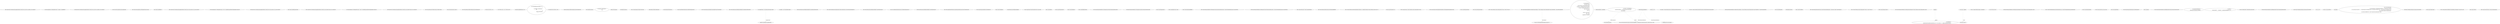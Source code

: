digraph  {
n0 [cluster="Nancy.Tests.Unit.Hosting.NancyApplicationFixture.Should_return_null_for_an_unknown_view_extension()", label="Entry Nancy.Tests.Unit.Hosting.NancyApplicationFixture.Should_return_null_for_an_unknown_view_extension()", span="9-9"];
n1 [cluster="Nancy.Tests.Unit.Hosting.NancyApplicationFixture.Should_return_null_for_an_unknown_view_extension()", label="new NancyApplication().GetTemplateProcessor(''.unknown'').ShouldBeNull()", span="11-11"];
n2 [cluster="Nancy.Tests.Unit.Hosting.NancyApplicationFixture.Should_return_null_for_an_unknown_view_extension()", label="Exit Nancy.Tests.Unit.Hosting.NancyApplicationFixture.Should_return_null_for_an_unknown_view_extension()", span="9-9"];
n3 [cluster="Nancy.NancyApplication.NancyApplication()", label="Entry Nancy.NancyApplication.NancyApplication()", span="12-12"];
n4 [cluster="Nancy.NancyApplication.GetTemplateProcessor(string)", label="Entry Nancy.NancyApplication.GetTemplateProcessor(string)", span="17-17"];
n5 [cluster="object.ShouldBeNull()", label="Entry object.ShouldBeNull()", span="80-80"];
n6 [cluster="Nancy.Tests.Unit.Hosting.NancyApplicationFixture.Should_return_the_processor_for_a_given_extension()", label="Entry Nancy.Tests.Unit.Hosting.NancyApplicationFixture.Should_return_the_processor_for_a_given_extension()", span="16-16"];
n7 [cluster="Nancy.Tests.Unit.Hosting.NancyApplicationFixture.Should_return_the_processor_for_a_given_extension()", label="new NancyApplication().GetTemplateProcessor(''.leto2'').ShouldBeSameAs(FakeViewEngineRegistry.Executor)", span="18-18"];
n8 [cluster="Nancy.Tests.Unit.Hosting.NancyApplicationFixture.Should_return_the_processor_for_a_given_extension()", label="Exit Nancy.Tests.Unit.Hosting.NancyApplicationFixture.Should_return_the_processor_for_a_given_extension()", span="16-16"];
n9 [cluster="object.ShouldBeSameAs(object)", label="Entry object.ShouldBeSameAs(object)", span="75-75"];
n10 [cluster="Nancy.Tests.Unit.Hosting.NancyApplicationFixture.Should_be_case_intensitive_about_view_extensions()", label="Entry Nancy.Tests.Unit.Hosting.NancyApplicationFixture.Should_be_case_intensitive_about_view_extensions()", span="22-22"];
n11 [cluster="Nancy.Tests.Unit.Hosting.NancyApplicationFixture.Should_be_case_intensitive_about_view_extensions()", label="new NancyApplication().GetTemplateProcessor(''.LetO2'').ShouldBeSameAs(FakeViewEngineRegistry.Executor)", span="24-24"];
n12 [cluster="Nancy.Tests.Unit.Hosting.NancyApplicationFixture.Should_be_case_intensitive_about_view_extensions()", label="Exit Nancy.Tests.Unit.Hosting.NancyApplicationFixture.Should_be_case_intensitive_about_view_extensions()", span="22-22"];
m0_8 [cluster="Nancy.Hosting.Self.UrlReservations.UrlReservations()", file="HostConfiguration.cs", label="Entry Nancy.Hosting.Self.UrlReservations.UrlReservations()", span="15-15"];
m0_13 [cluster="string.Format(string, object)", file="HostConfiguration.cs", label="Entry string.Format(string, object)", span="0-0"];
m0_0 [cluster="Nancy.Hosting.Self.HostConfiguration.HostConfiguration()", file="HostConfiguration.cs", label="Entry Nancy.Hosting.Self.HostConfiguration.HostConfiguration()", span="93-93"];
m0_1 [cluster="Nancy.Hosting.Self.HostConfiguration.HostConfiguration()", file="HostConfiguration.cs", label="this.RewriteLocalhost = true", span="95-95"];
m0_2 [cluster="Nancy.Hosting.Self.HostConfiguration.HostConfiguration()", file="HostConfiguration.cs", label="this.UrlReservations = new UrlReservations()", span="96-96"];
m0_3 [cluster="Nancy.Hosting.Self.HostConfiguration.HostConfiguration()", file="HostConfiguration.cs", label="this.AllowChunkedEncoding = true", span="97-97"];
m0_4 [cluster="Nancy.Hosting.Self.HostConfiguration.HostConfiguration()", file="HostConfiguration.cs", label="this.UnhandledExceptionCallback = e =>\r\n                {\r\n                    var message = string.Format(''---\n{0}\n---\n'', e);\r\n                    Debug.Write(message);\r\n                }", span="98-102"];
m0_5 [cluster="Nancy.Hosting.Self.HostConfiguration.HostConfiguration()", file="HostConfiguration.cs", label="this.EnableClientCertificates = false", span="103-103"];
m0_7 [cluster="Nancy.Hosting.Self.HostConfiguration.HostConfiguration()", file="HostConfiguration.cs", label="Exit Nancy.Hosting.Self.HostConfiguration.HostConfiguration()", span="93-93"];
m0_9 [cluster="lambda expression", file="HostConfiguration.cs", label="Entry lambda expression", span="98-102"];
m0_10 [cluster="lambda expression", file="HostConfiguration.cs", label="var message = string.Format(''---\n{0}\n---\n'', e)", span="100-100"];
m0_11 [cluster="lambda expression", file="HostConfiguration.cs", label="Debug.Write(message)", span="101-101"];
m0_12 [cluster="lambda expression", file="HostConfiguration.cs", label="Exit lambda expression", span="98-102"];
m0_14 [cluster="System.Diagnostics.Debug.Write(string)", file="HostConfiguration.cs", label="Entry System.Diagnostics.Debug.Write(string)", span="0-0"];
m0_15 [file="HostConfiguration.cs", label="Nancy.Hosting.Self.HostConfiguration", span=""];
m1_9 [cluster="HttpContextWrapper.cstr", file="NancyHost.cs", label="Entry HttpContextWrapper.cstr", span=""];
m1_15 [cluster="Nancy.DefaultModuleActivator.DefaultModuleActivator()", file="NancyHost.cs", label="Entry Nancy.DefaultModuleActivator.DefaultModuleActivator()", span="4-4"];
m1_10 [cluster="Nancy.Hosting.NancyHandler.NancyHandler(Nancy.INancyEngine)", file="NancyHost.cs", label="Entry Nancy.Hosting.NancyHandler.NancyHandler(Nancy.INancyEngine)", span="9-9"];
m1_0 [cluster="Nancy.Hosting.NancyHttpRequestHandler.ProcessRequest(HttpContext)", file="NancyHost.cs", label="Entry Nancy.Hosting.NancyHttpRequestHandler.ProcessRequest(HttpContext)", span="12-12"];
m1_2 [cluster="Nancy.Hosting.NancyHttpRequestHandler.ProcessRequest(HttpContext)", file="NancyHost.cs", label="var wrappedContext = new HttpContextWrapper(context)", span="18-18"];
m1_3 [cluster="Nancy.Hosting.NancyHttpRequestHandler.ProcessRequest(HttpContext)", file="NancyHost.cs", label="var handler = new NancyHandler(engine)", span="19-19"];
m1_4 [cluster="Nancy.Hosting.NancyHttpRequestHandler.ProcessRequest(HttpContext)", file="NancyHost.cs", label="handler.ProcessRequest(wrappedContext)", span="20-20"];
m1_5 [cluster="Nancy.Hosting.NancyHttpRequestHandler.ProcessRequest(HttpContext)", file="NancyHost.cs", label="Exit Nancy.Hosting.NancyHttpRequestHandler.ProcessRequest(HttpContext)", span="12-12"];
m1_6 [cluster="Nancy.NancyEngine.NancyEngine(Nancy.INancyModuleLocator, Nancy.Routing.IRouteResolver)", file="NancyHost.cs", label="Entry Nancy.NancyEngine.NancyEngine(Nancy.INancyModuleLocator, Nancy.Routing.IRouteResolver)", span="19-19"];
m1_7 [cluster="Nancy.Hosting.NancyHttpRequestHandler.CreateModuleLocator()", file="NancyHost.cs", label="Entry Nancy.Hosting.NancyHttpRequestHandler.CreateModuleLocator()", span="23-23"];
m1_12 [cluster="Nancy.Hosting.NancyHttpRequestHandler.CreateModuleLocator()", file="NancyHost.cs", label="return new AppDomainModuleLocator(new DefaultModuleActivator());", span="25-25"];
m1_13 [cluster="Nancy.Hosting.NancyHttpRequestHandler.CreateModuleLocator()", file="NancyHost.cs", label="Exit Nancy.Hosting.NancyHttpRequestHandler.CreateModuleLocator()", span="23-23"];
m1_14 [cluster="Nancy.AppDomainModuleLocator.AppDomainModuleLocator(Nancy.IModuleActivator)", file="NancyHost.cs", label="Entry Nancy.AppDomainModuleLocator.AppDomainModuleLocator(Nancy.IModuleActivator)", span="16-16"];
m1_8 [cluster="Nancy.Routing.RouteResolver.RouteResolver()", file="NancyHost.cs", label="Entry Nancy.Routing.RouteResolver.RouteResolver()", span="10-10"];
m1_11 [cluster="Unk.ProcessRequest", file="NancyHost.cs", label="Entry Unk.ProcessRequest", span=""];
m1_16 [file="NancyHost.cs", label="Nancy.Hosting.NancyHttpRequestHandler", span=""];
m2_57 [cluster="string.Format(System.IFormatProvider, string, object)", file="SerializeTests.cs", label="Entry string.Format(System.IFormatProvider, string, object)", span="0-0"];
m2_16 [cluster="Unk.GetRoutes", file="SerializeTests.cs", label="Entry Unk.GetRoutes", span=""];
m2_35 [cluster="string.IsParameterized()", file="SerializeTests.cs", label="Entry string.IsParameterized()", span="42-42"];
m2_15 [cluster="Unk.CreateInstance", file="SerializeTests.cs", label="Entry Unk.CreateInstance", span=""];
m2_10 [cluster="Unk.BuildRegexMatcher", file="SerializeTests.cs", label="Entry Unk.BuildRegexMatcher", span=""];
m2_59 [cluster="Nancy.Routing.RouteResolver.GetSegmentCount(Nancy.Routing.RouteDescription)", file="SerializeTests.cs", label="Entry Nancy.Routing.RouteResolver.GetSegmentCount(Nancy.Routing.RouteDescription)", span="96-96"];
m2_65 [cluster="Nancy.Routing.RouteResolver.GetSegmentCount(Nancy.Routing.RouteDescription)", file="SerializeTests.cs", label="Exit Nancy.Routing.RouteResolver.GetSegmentCount(Nancy.Routing.RouteDescription)", span="96-96"];
m2_23 [cluster="Unk.GetSegmentCount", file="SerializeTests.cs", label="Entry Unk.GetSegmentCount", span=""];
m2_58 [cluster="string.Replace(string, string)", file="SerializeTests.cs", label="Entry string.Replace(string, string)", span="0-0"];
m2_18 [cluster="Unk.GetModuleQualifiedPath", file="SerializeTests.cs", label="Entry Unk.GetModuleQualifiedPath", span=""];
m2_24 [cluster="Nancy.Routing.RouteResolver.GetParameters(Nancy.Routing.RouteDescription, System.Text.RegularExpressions.GroupCollection)", file="SerializeTests.cs", label="Entry Nancy.Routing.RouteResolver.GetParameters(Nancy.Routing.RouteDescription, System.Text.RegularExpressions.GroupCollection)", span="42-42"];
m2_31 [cluster="Nancy.Routing.RouteResolver.GetParameters(Nancy.Routing.RouteDescription, System.Text.RegularExpressions.GroupCollection)", file="SerializeTests.cs", label="Exit Nancy.Routing.RouteResolver.GetParameters(Nancy.Routing.RouteDescription, System.Text.RegularExpressions.GroupCollection)", span="42-42"];
m2_33 [cluster="string.Split(string[], System.StringSplitOptions)", file="SerializeTests.cs", label="Entry string.Split(string[], System.StringSplitOptions)", span="0-0"];
m2_44 [cluster="Nancy.Routing.RouteDescription.GetModuleQualifiedPath()", file="SerializeTests.cs", label="Entry Nancy.Routing.RouteDescription.GetModuleQualifiedPath()", span="6-6"];
m2_32 [cluster="System.Collections.ObjectModel.ReadOnlyCollection<T>.ReadOnlyCollection(System.Collections.Generic.IList<T>)", file="SerializeTests.cs", label="Entry System.Collections.ObjectModel.ReadOnlyCollection<T>.ReadOnlyCollection(System.Collections.Generic.IList<T>)", span="0-0"];
m2_67 [cluster="string.Substring(int, int)", file="SerializeTests.cs", label="Entry string.Substring(int, int)", span="0-0"];
m2_46 [cluster="string.Join(string, System.Collections.Generic.IEnumerable<string>)", file="SerializeTests.cs", label="Entry string.Join(string, System.Collections.Generic.IEnumerable<string>)", span="0-0"];
m2_14 [cluster="Nancy.Routing.NoMatchingRouteFoundRoute.NoMatchingRouteFoundRoute(string)", file="SerializeTests.cs", label="Entry Nancy.Routing.NoMatchingRouteFoundRoute.NoMatchingRouteFoundRoute(string)", span="4-4"];
m2_36 [cluster="Unk.GetParameterName", file="SerializeTests.cs", label="Entry Unk.GetParameterName", span=""];
m2_56 [cluster="string.GetParameterName()", file="SerializeTests.cs", label="Entry string.GetParameterName()", span="22-22"];
m2_34 [cluster="System.Collections.Generic.IEnumerable<TSource>.ToList<TSource>()", file="SerializeTests.cs", label="Entry System.Collections.Generic.IEnumerable<TSource>.ToList<TSource>()", span="0-0"];
m2_0 [cluster="Nancy.Routing.RouteResolver.GetRoute(Nancy.IRequest, System.Collections.Generic.IEnumerable<Nancy.ModuleMeta>, Nancy.INancyApplication)", file="SerializeTests.cs", label="Entry Nancy.Routing.RouteResolver.GetRoute(Nancy.IRequest, System.Collections.Generic.IEnumerable<Nancy.ModuleMeta>, Nancy.INancyApplication)", span="12-12"];
m2_1 [cluster="Nancy.Routing.RouteResolver.GetRoute(Nancy.IRequest, System.Collections.Generic.IEnumerable<Nancy.ModuleMeta>, Nancy.INancyApplication)", file="SerializeTests.cs", label="var matchingRoutes =\r\n                from meta in metas\r\n                from description in meta.RouteDescriptions\r\n                let matcher = BuildRegexMatcher(description)\r\n                let result = matcher.Match(request.Uri)\r\n                where result.Success\r\n                select new\r\n                {\r\n                    Groups = result.Groups,\r\n                    Meta = meta,\r\n                    Description = description\r\n                }", span="14-25"];
m2_4 [cluster="Nancy.Routing.RouteResolver.GetRoute(Nancy.IRequest, System.Collections.Generic.IEnumerable<Nancy.ModuleMeta>, Nancy.INancyApplication)", file="SerializeTests.cs", label="return new NoMatchingRouteFoundRoute(request.Uri);", span="33-33"];
m2_6 [cluster="Nancy.Routing.RouteResolver.GetRoute(Nancy.IRequest, System.Collections.Generic.IEnumerable<Nancy.ModuleMeta>, Nancy.INancyApplication)", file="SerializeTests.cs", label="instance.Application = application", span="37-37"];
m2_2 [cluster="Nancy.Routing.RouteResolver.GetRoute(Nancy.IRequest, System.Collections.Generic.IEnumerable<Nancy.ModuleMeta>, Nancy.INancyApplication)", file="SerializeTests.cs", label="var selected = matchingRoutes\r\n                .OrderByDescending(x => GetSegmentCount(x.Description))\r\n                .FirstOrDefault()", span="27-29"];
m2_3 [cluster="Nancy.Routing.RouteResolver.GetRoute(Nancy.IRequest, System.Collections.Generic.IEnumerable<Nancy.ModuleMeta>, Nancy.INancyApplication)", file="SerializeTests.cs", label="selected == null", span="31-31"];
m2_5 [cluster="Nancy.Routing.RouteResolver.GetRoute(Nancy.IRequest, System.Collections.Generic.IEnumerable<Nancy.ModuleMeta>, Nancy.INancyApplication)", file="SerializeTests.cs", label="var instance = (NancyModule)Activator.CreateInstance(selected.Meta.Type)", span="36-36"];
m2_7 [cluster="Nancy.Routing.RouteResolver.GetRoute(Nancy.IRequest, System.Collections.Generic.IEnumerable<Nancy.ModuleMeta>, Nancy.INancyApplication)", file="SerializeTests.cs", label="var action = instance.GetRoutes(selected.Description.Method)[selected.Description.Path]", span="38-38"];
m2_8 [cluster="Nancy.Routing.RouteResolver.GetRoute(Nancy.IRequest, System.Collections.Generic.IEnumerable<Nancy.ModuleMeta>, Nancy.INancyApplication)", file="SerializeTests.cs", label="return new Route(selected.Description.GetModuleQualifiedPath(), GetParameters(selected.Description, selected.Groups), action);", span="39-39"];
m2_9 [cluster="Nancy.Routing.RouteResolver.GetRoute(Nancy.IRequest, System.Collections.Generic.IEnumerable<Nancy.ModuleMeta>, Nancy.INancyApplication)", file="SerializeTests.cs", label="Exit Nancy.Routing.RouteResolver.GetRoute(Nancy.IRequest, System.Collections.Generic.IEnumerable<Nancy.ModuleMeta>, Nancy.INancyApplication)", span="12-12"];
m2_19 [cluster="Unk.GetParameters", file="SerializeTests.cs", label="Entry Unk.GetParameters", span=""];
m2_20 [cluster="lambda expression", file="SerializeTests.cs", label="Entry lambda expression", span="28-28"];
m2_21 [cluster="lambda expression", file="SerializeTests.cs", label="GetSegmentCount(x.Description)", span="28-28"];
m2_22 [cluster="lambda expression", file="SerializeTests.cs", label="Exit lambda expression", span="28-28"];
m2_13 [cluster="Unk.FirstOrDefault", file="SerializeTests.cs", label="Entry Unk.FirstOrDefault", span=""];
m2_17 [cluster="Nancy.Routing.Route.Route(string, Nancy.Routing.RouteParameters, System.Func<object, Nancy.Response>)", file="SerializeTests.cs", label="Entry Nancy.Routing.Route.Route(string, Nancy.Routing.RouteParameters, System.Func<object, Nancy.Response>)", span="6-6"];
m2_69 [cluster="System.Collections.Generic.IEnumerable<TSource>.Count<TSource>()", file="SerializeTests.cs", label="Entry System.Collections.Generic.IEnumerable<TSource>.Count<TSource>()", span="0-0"];
m2_68 [cluster="string.Split(params char[])", file="SerializeTests.cs", label="Entry string.Split(params char[])", span="0-0"];
m2_45 [cluster="Nancy.Routing.RouteResolver.GetParameterizedSegments(System.Collections.Generic.IEnumerable<string>)", file="SerializeTests.cs", label="Entry Nancy.Routing.RouteResolver.GetParameterizedSegments(System.Collections.Generic.IEnumerable<string>)", span="79-79"];
m2_49 [cluster="Nancy.Routing.RouteResolver.GetParameterizedSegments(System.Collections.Generic.IEnumerable<string>)", file="SerializeTests.cs", label=segments, span="81-81"];
m2_54 [cluster="Nancy.Routing.RouteResolver.GetParameterizedSegments(System.Collections.Generic.IEnumerable<string>)", file="SerializeTests.cs", label="yield return current;", span="92-92"];
m2_50 [cluster="Nancy.Routing.RouteResolver.GetParameterizedSegments(System.Collections.Generic.IEnumerable<string>)", file="SerializeTests.cs", label="var current = segment", span="83-83"];
m2_52 [cluster="Nancy.Routing.RouteResolver.GetParameterizedSegments(System.Collections.Generic.IEnumerable<string>)", file="SerializeTests.cs", label="var replacement =\r\n                        string.Format(CultureInfo.InvariantCulture, @''(?<{0}>[/A-Z0-9._-]*)'', segment.GetParameterName())", span="86-87"];
m2_53 [cluster="Nancy.Routing.RouteResolver.GetParameterizedSegments(System.Collections.Generic.IEnumerable<string>)", file="SerializeTests.cs", label="current = segment.Replace(segment, replacement)", span="89-89"];
m2_51 [cluster="Nancy.Routing.RouteResolver.GetParameterizedSegments(System.Collections.Generic.IEnumerable<string>)", file="SerializeTests.cs", label="current.IsParameterized()", span="84-84"];
m2_55 [cluster="Nancy.Routing.RouteResolver.GetParameterizedSegments(System.Collections.Generic.IEnumerable<string>)", file="SerializeTests.cs", label="Exit Nancy.Routing.RouteResolver.GetParameterizedSegments(System.Collections.Generic.IEnumerable<string>)", span="79-79"];
m2_48 [cluster="System.Text.RegularExpressions.Regex.Regex(string, System.Text.RegularExpressions.RegexOptions)", file="SerializeTests.cs", label="Entry System.Text.RegularExpressions.Regex.Regex(string, System.Text.RegularExpressions.RegexOptions)", span="0-0"];
m2_12 [cluster="Unk.OrderByDescending", file="SerializeTests.cs", label="Entry Unk.OrderByDescending", span=""];
m2_47 [cluster="string.Concat(string, string, string)", file="SerializeTests.cs", label="Entry string.Concat(string, string, string)", span="0-0"];
m2_66 [cluster="string.IndexOf(char)", file="SerializeTests.cs", label="Entry string.IndexOf(char)", span="0-0"];
m2_37 [cluster="Nancy.Routing.RouteParameters.RouteParameters()", file="SerializeTests.cs", label="Entry Nancy.Routing.RouteParameters.RouteParameters()", span="8-8"];
m2_11 [cluster="Unk.Match", file="SerializeTests.cs", label="Entry Unk.Match", span=""];
m2_38 [cluster="Nancy.Routing.RouteResolver.BuildRegexMatcher(Nancy.Routing.RouteDescription)", file="SerializeTests.cs", label="Entry Nancy.Routing.RouteResolver.BuildRegexMatcher(Nancy.Routing.RouteDescription)", span="65-65"];
m2_40 [cluster="Nancy.Routing.RouteResolver.BuildRegexMatcher(Nancy.Routing.RouteDescription)", file="SerializeTests.cs", label="var parameterizedSegments =\r\n                GetParameterizedSegments(segments)", span="70-71"];
m2_41 [cluster="Nancy.Routing.RouteResolver.BuildRegexMatcher(Nancy.Routing.RouteDescription)", file="SerializeTests.cs", label="var pattern =\r\n                string.Concat(@''^/'', string.Join(''/'', parameterizedSegments), @''$'')", span="73-74"];
m2_42 [cluster="Nancy.Routing.RouteResolver.BuildRegexMatcher(Nancy.Routing.RouteDescription)", file="SerializeTests.cs", label="return new Regex(pattern, RegexOptions.IgnoreCase);", span="76-76"];
m2_43 [cluster="Nancy.Routing.RouteResolver.BuildRegexMatcher(Nancy.Routing.RouteDescription)", file="SerializeTests.cs", label="Exit Nancy.Routing.RouteResolver.BuildRegexMatcher(Nancy.Routing.RouteDescription)", span="65-65"];
m2_70 [file="SerializeTests.cs", label="Nancy.Routing.RouteResolver", span=""];
m3_0 [cluster="Nancy.ViewEngines.Extensions.IsAnonymousType(object)", file="SimpleJson.cs", label="Entry Nancy.ViewEngines.Extensions.IsAnonymousType(object)", span="16-16"];
m3_1 [cluster="Nancy.ViewEngines.Extensions.IsAnonymousType(object)", file="SimpleJson.cs", label="source == null", span="18-18"];
m3_3 [cluster="Nancy.ViewEngines.Extensions.IsAnonymousType(object)", file="SimpleJson.cs", label="var type = source.GetType()", span="23-23"];
m3_2 [cluster="Nancy.ViewEngines.Extensions.IsAnonymousType(object)", file="SimpleJson.cs", label="return false;", span="20-20"];
m3_4 [cluster="Nancy.ViewEngines.Extensions.IsAnonymousType(object)", file="SimpleJson.cs", label="return type.IsGenericType \r\n                   && (type.Attributes & TypeAttributes.NotPublic) == TypeAttributes.NotPublic\r\n                   && (type.Name.StartsWith(''<>'', StringComparison.OrdinalIgnoreCase) || type.Name.StartsWith(''VB$'', StringComparison.OrdinalIgnoreCase))\r\n                   && type.Name.Contains(''AnonymousType'')\r\n                   && Attribute.IsDefined(type, typeof (CompilerGeneratedAttribute), false);", span="25-29"];
m3_5 [cluster="Nancy.ViewEngines.Extensions.IsAnonymousType(object)", file="SimpleJson.cs", label="Exit Nancy.ViewEngines.Extensions.IsAnonymousType(object)", span="16-16"];
m3_8 [cluster="string.Contains(string)", file="SimpleJson.cs", label="Entry string.Contains(string)", span="0-0"];
m3_9 [cluster="System.Attribute.IsDefined(System.Reflection.MemberInfo, System.Type, bool)", file="SimpleJson.cs", label="Entry System.Attribute.IsDefined(System.Reflection.MemberInfo, System.Type, bool)", span="0-0"];
m3_6 [cluster="object.GetType()", file="SimpleJson.cs", label="Entry object.GetType()", span="0-0"];
m3_7 [cluster="string.StartsWith(string, System.StringComparison)", file="SimpleJson.cs", label="Entry string.StartsWith(string, System.StringComparison)", span="0-0"];
m1_2 -> m1_4  [color=darkseagreen4, key=1, label=wrappedContext, style=dashed];
m2_0 -> m2_4  [color=darkseagreen4, key=1, label="Nancy.IRequest", style=dashed];
m2_2 -> m2_20  [color=darkseagreen4, key=1, label="lambda expression", style=dashed];
m2_2 -> m2_8  [color=darkseagreen4, key=1, label=selected, style=dashed];
m2_49 -> m2_52  [color=darkseagreen4, key=1, label=segment, style=dashed];
m2_50 -> m2_54  [color=darkseagreen4, key=1, label=current, style=dashed];
m2_70 -> m2_21  [color=darkseagreen4, key=1, label="Nancy.Routing.RouteResolver", style=dashed];
m2_70 -> m2_8  [color=darkseagreen4, key=1, label="Nancy.Routing.RouteResolver", style=dashed];
}
